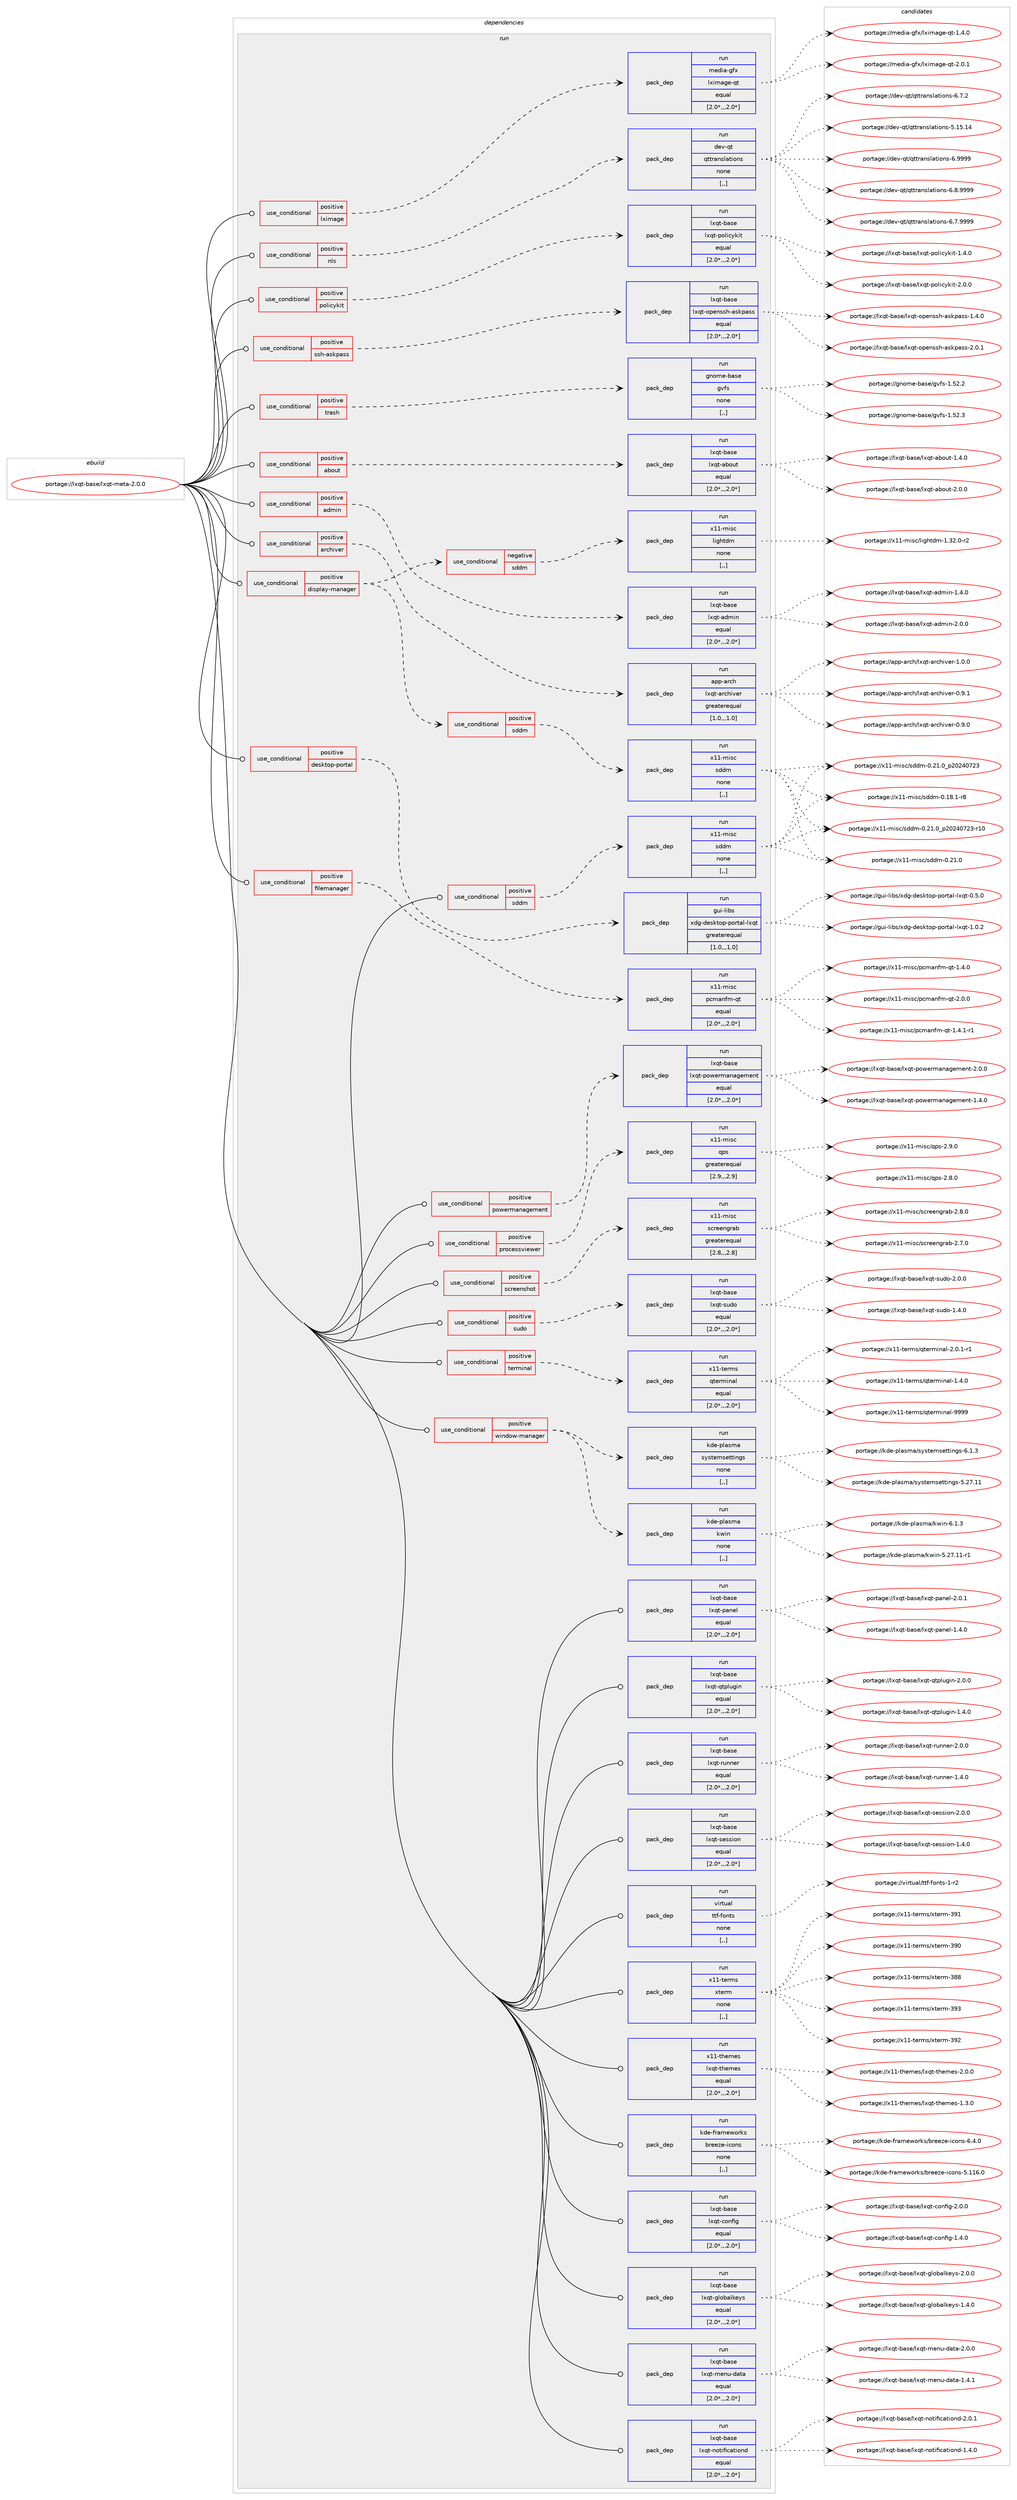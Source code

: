 digraph prolog {

# *************
# Graph options
# *************

newrank=true;
concentrate=true;
compound=true;
graph [rankdir=LR,fontname=Helvetica,fontsize=10,ranksep=1.5];#, ranksep=2.5, nodesep=0.2];
edge  [arrowhead=vee];
node  [fontname=Helvetica,fontsize=10];

# **********
# The ebuild
# **********

subgraph cluster_leftcol {
color=gray;
label=<<i>ebuild</i>>;
id [label="portage://lxqt-base/lxqt-meta-2.0.0", color=red, width=4, href="../lxqt-base/lxqt-meta-2.0.0.svg"];
}

# ****************
# The dependencies
# ****************

subgraph cluster_midcol {
color=gray;
label=<<i>dependencies</i>>;
subgraph cluster_compile {
fillcolor="#eeeeee";
style=filled;
label=<<i>compile</i>>;
}
subgraph cluster_compileandrun {
fillcolor="#eeeeee";
style=filled;
label=<<i>compile and run</i>>;
}
subgraph cluster_run {
fillcolor="#eeeeee";
style=filled;
label=<<i>run</i>>;
subgraph cond68925 {
dependency274778 [label=<<TABLE BORDER="0" CELLBORDER="1" CELLSPACING="0" CELLPADDING="4"><TR><TD ROWSPAN="3" CELLPADDING="10">use_conditional</TD></TR><TR><TD>positive</TD></TR><TR><TD>about</TD></TR></TABLE>>, shape=none, color=red];
subgraph pack203634 {
dependency274779 [label=<<TABLE BORDER="0" CELLBORDER="1" CELLSPACING="0" CELLPADDING="4" WIDTH="220"><TR><TD ROWSPAN="6" CELLPADDING="30">pack_dep</TD></TR><TR><TD WIDTH="110">run</TD></TR><TR><TD>lxqt-base</TD></TR><TR><TD>lxqt-about</TD></TR><TR><TD>equal</TD></TR><TR><TD>[2.0*,,,2.0*]</TD></TR></TABLE>>, shape=none, color=blue];
}
dependency274778:e -> dependency274779:w [weight=20,style="dashed",arrowhead="vee"];
}
id:e -> dependency274778:w [weight=20,style="solid",arrowhead="odot"];
subgraph cond68926 {
dependency274780 [label=<<TABLE BORDER="0" CELLBORDER="1" CELLSPACING="0" CELLPADDING="4"><TR><TD ROWSPAN="3" CELLPADDING="10">use_conditional</TD></TR><TR><TD>positive</TD></TR><TR><TD>admin</TD></TR></TABLE>>, shape=none, color=red];
subgraph pack203635 {
dependency274781 [label=<<TABLE BORDER="0" CELLBORDER="1" CELLSPACING="0" CELLPADDING="4" WIDTH="220"><TR><TD ROWSPAN="6" CELLPADDING="30">pack_dep</TD></TR><TR><TD WIDTH="110">run</TD></TR><TR><TD>lxqt-base</TD></TR><TR><TD>lxqt-admin</TD></TR><TR><TD>equal</TD></TR><TR><TD>[2.0*,,,2.0*]</TD></TR></TABLE>>, shape=none, color=blue];
}
dependency274780:e -> dependency274781:w [weight=20,style="dashed",arrowhead="vee"];
}
id:e -> dependency274780:w [weight=20,style="solid",arrowhead="odot"];
subgraph cond68927 {
dependency274782 [label=<<TABLE BORDER="0" CELLBORDER="1" CELLSPACING="0" CELLPADDING="4"><TR><TD ROWSPAN="3" CELLPADDING="10">use_conditional</TD></TR><TR><TD>positive</TD></TR><TR><TD>archiver</TD></TR></TABLE>>, shape=none, color=red];
subgraph pack203636 {
dependency274783 [label=<<TABLE BORDER="0" CELLBORDER="1" CELLSPACING="0" CELLPADDING="4" WIDTH="220"><TR><TD ROWSPAN="6" CELLPADDING="30">pack_dep</TD></TR><TR><TD WIDTH="110">run</TD></TR><TR><TD>app-arch</TD></TR><TR><TD>lxqt-archiver</TD></TR><TR><TD>greaterequal</TD></TR><TR><TD>[1.0,,,1.0]</TD></TR></TABLE>>, shape=none, color=blue];
}
dependency274782:e -> dependency274783:w [weight=20,style="dashed",arrowhead="vee"];
}
id:e -> dependency274782:w [weight=20,style="solid",arrowhead="odot"];
subgraph cond68928 {
dependency274784 [label=<<TABLE BORDER="0" CELLBORDER="1" CELLSPACING="0" CELLPADDING="4"><TR><TD ROWSPAN="3" CELLPADDING="10">use_conditional</TD></TR><TR><TD>positive</TD></TR><TR><TD>desktop-portal</TD></TR></TABLE>>, shape=none, color=red];
subgraph pack203637 {
dependency274785 [label=<<TABLE BORDER="0" CELLBORDER="1" CELLSPACING="0" CELLPADDING="4" WIDTH="220"><TR><TD ROWSPAN="6" CELLPADDING="30">pack_dep</TD></TR><TR><TD WIDTH="110">run</TD></TR><TR><TD>gui-libs</TD></TR><TR><TD>xdg-desktop-portal-lxqt</TD></TR><TR><TD>greaterequal</TD></TR><TR><TD>[1.0,,,1.0]</TD></TR></TABLE>>, shape=none, color=blue];
}
dependency274784:e -> dependency274785:w [weight=20,style="dashed",arrowhead="vee"];
}
id:e -> dependency274784:w [weight=20,style="solid",arrowhead="odot"];
subgraph cond68929 {
dependency274786 [label=<<TABLE BORDER="0" CELLBORDER="1" CELLSPACING="0" CELLPADDING="4"><TR><TD ROWSPAN="3" CELLPADDING="10">use_conditional</TD></TR><TR><TD>positive</TD></TR><TR><TD>display-manager</TD></TR></TABLE>>, shape=none, color=red];
subgraph cond68930 {
dependency274787 [label=<<TABLE BORDER="0" CELLBORDER="1" CELLSPACING="0" CELLPADDING="4"><TR><TD ROWSPAN="3" CELLPADDING="10">use_conditional</TD></TR><TR><TD>positive</TD></TR><TR><TD>sddm</TD></TR></TABLE>>, shape=none, color=red];
subgraph pack203638 {
dependency274788 [label=<<TABLE BORDER="0" CELLBORDER="1" CELLSPACING="0" CELLPADDING="4" WIDTH="220"><TR><TD ROWSPAN="6" CELLPADDING="30">pack_dep</TD></TR><TR><TD WIDTH="110">run</TD></TR><TR><TD>x11-misc</TD></TR><TR><TD>sddm</TD></TR><TR><TD>none</TD></TR><TR><TD>[,,]</TD></TR></TABLE>>, shape=none, color=blue];
}
dependency274787:e -> dependency274788:w [weight=20,style="dashed",arrowhead="vee"];
}
dependency274786:e -> dependency274787:w [weight=20,style="dashed",arrowhead="vee"];
subgraph cond68931 {
dependency274789 [label=<<TABLE BORDER="0" CELLBORDER="1" CELLSPACING="0" CELLPADDING="4"><TR><TD ROWSPAN="3" CELLPADDING="10">use_conditional</TD></TR><TR><TD>negative</TD></TR><TR><TD>sddm</TD></TR></TABLE>>, shape=none, color=red];
subgraph pack203639 {
dependency274790 [label=<<TABLE BORDER="0" CELLBORDER="1" CELLSPACING="0" CELLPADDING="4" WIDTH="220"><TR><TD ROWSPAN="6" CELLPADDING="30">pack_dep</TD></TR><TR><TD WIDTH="110">run</TD></TR><TR><TD>x11-misc</TD></TR><TR><TD>lightdm</TD></TR><TR><TD>none</TD></TR><TR><TD>[,,]</TD></TR></TABLE>>, shape=none, color=blue];
}
dependency274789:e -> dependency274790:w [weight=20,style="dashed",arrowhead="vee"];
}
dependency274786:e -> dependency274789:w [weight=20,style="dashed",arrowhead="vee"];
}
id:e -> dependency274786:w [weight=20,style="solid",arrowhead="odot"];
subgraph cond68932 {
dependency274791 [label=<<TABLE BORDER="0" CELLBORDER="1" CELLSPACING="0" CELLPADDING="4"><TR><TD ROWSPAN="3" CELLPADDING="10">use_conditional</TD></TR><TR><TD>positive</TD></TR><TR><TD>filemanager</TD></TR></TABLE>>, shape=none, color=red];
subgraph pack203640 {
dependency274792 [label=<<TABLE BORDER="0" CELLBORDER="1" CELLSPACING="0" CELLPADDING="4" WIDTH="220"><TR><TD ROWSPAN="6" CELLPADDING="30">pack_dep</TD></TR><TR><TD WIDTH="110">run</TD></TR><TR><TD>x11-misc</TD></TR><TR><TD>pcmanfm-qt</TD></TR><TR><TD>equal</TD></TR><TR><TD>[2.0*,,,2.0*]</TD></TR></TABLE>>, shape=none, color=blue];
}
dependency274791:e -> dependency274792:w [weight=20,style="dashed",arrowhead="vee"];
}
id:e -> dependency274791:w [weight=20,style="solid",arrowhead="odot"];
subgraph cond68933 {
dependency274793 [label=<<TABLE BORDER="0" CELLBORDER="1" CELLSPACING="0" CELLPADDING="4"><TR><TD ROWSPAN="3" CELLPADDING="10">use_conditional</TD></TR><TR><TD>positive</TD></TR><TR><TD>lximage</TD></TR></TABLE>>, shape=none, color=red];
subgraph pack203641 {
dependency274794 [label=<<TABLE BORDER="0" CELLBORDER="1" CELLSPACING="0" CELLPADDING="4" WIDTH="220"><TR><TD ROWSPAN="6" CELLPADDING="30">pack_dep</TD></TR><TR><TD WIDTH="110">run</TD></TR><TR><TD>media-gfx</TD></TR><TR><TD>lximage-qt</TD></TR><TR><TD>equal</TD></TR><TR><TD>[2.0*,,,2.0*]</TD></TR></TABLE>>, shape=none, color=blue];
}
dependency274793:e -> dependency274794:w [weight=20,style="dashed",arrowhead="vee"];
}
id:e -> dependency274793:w [weight=20,style="solid",arrowhead="odot"];
subgraph cond68934 {
dependency274795 [label=<<TABLE BORDER="0" CELLBORDER="1" CELLSPACING="0" CELLPADDING="4"><TR><TD ROWSPAN="3" CELLPADDING="10">use_conditional</TD></TR><TR><TD>positive</TD></TR><TR><TD>nls</TD></TR></TABLE>>, shape=none, color=red];
subgraph pack203642 {
dependency274796 [label=<<TABLE BORDER="0" CELLBORDER="1" CELLSPACING="0" CELLPADDING="4" WIDTH="220"><TR><TD ROWSPAN="6" CELLPADDING="30">pack_dep</TD></TR><TR><TD WIDTH="110">run</TD></TR><TR><TD>dev-qt</TD></TR><TR><TD>qttranslations</TD></TR><TR><TD>none</TD></TR><TR><TD>[,,]</TD></TR></TABLE>>, shape=none, color=blue];
}
dependency274795:e -> dependency274796:w [weight=20,style="dashed",arrowhead="vee"];
}
id:e -> dependency274795:w [weight=20,style="solid",arrowhead="odot"];
subgraph cond68935 {
dependency274797 [label=<<TABLE BORDER="0" CELLBORDER="1" CELLSPACING="0" CELLPADDING="4"><TR><TD ROWSPAN="3" CELLPADDING="10">use_conditional</TD></TR><TR><TD>positive</TD></TR><TR><TD>policykit</TD></TR></TABLE>>, shape=none, color=red];
subgraph pack203643 {
dependency274798 [label=<<TABLE BORDER="0" CELLBORDER="1" CELLSPACING="0" CELLPADDING="4" WIDTH="220"><TR><TD ROWSPAN="6" CELLPADDING="30">pack_dep</TD></TR><TR><TD WIDTH="110">run</TD></TR><TR><TD>lxqt-base</TD></TR><TR><TD>lxqt-policykit</TD></TR><TR><TD>equal</TD></TR><TR><TD>[2.0*,,,2.0*]</TD></TR></TABLE>>, shape=none, color=blue];
}
dependency274797:e -> dependency274798:w [weight=20,style="dashed",arrowhead="vee"];
}
id:e -> dependency274797:w [weight=20,style="solid",arrowhead="odot"];
subgraph cond68936 {
dependency274799 [label=<<TABLE BORDER="0" CELLBORDER="1" CELLSPACING="0" CELLPADDING="4"><TR><TD ROWSPAN="3" CELLPADDING="10">use_conditional</TD></TR><TR><TD>positive</TD></TR><TR><TD>powermanagement</TD></TR></TABLE>>, shape=none, color=red];
subgraph pack203644 {
dependency274800 [label=<<TABLE BORDER="0" CELLBORDER="1" CELLSPACING="0" CELLPADDING="4" WIDTH="220"><TR><TD ROWSPAN="6" CELLPADDING="30">pack_dep</TD></TR><TR><TD WIDTH="110">run</TD></TR><TR><TD>lxqt-base</TD></TR><TR><TD>lxqt-powermanagement</TD></TR><TR><TD>equal</TD></TR><TR><TD>[2.0*,,,2.0*]</TD></TR></TABLE>>, shape=none, color=blue];
}
dependency274799:e -> dependency274800:w [weight=20,style="dashed",arrowhead="vee"];
}
id:e -> dependency274799:w [weight=20,style="solid",arrowhead="odot"];
subgraph cond68937 {
dependency274801 [label=<<TABLE BORDER="0" CELLBORDER="1" CELLSPACING="0" CELLPADDING="4"><TR><TD ROWSPAN="3" CELLPADDING="10">use_conditional</TD></TR><TR><TD>positive</TD></TR><TR><TD>processviewer</TD></TR></TABLE>>, shape=none, color=red];
subgraph pack203645 {
dependency274802 [label=<<TABLE BORDER="0" CELLBORDER="1" CELLSPACING="0" CELLPADDING="4" WIDTH="220"><TR><TD ROWSPAN="6" CELLPADDING="30">pack_dep</TD></TR><TR><TD WIDTH="110">run</TD></TR><TR><TD>x11-misc</TD></TR><TR><TD>qps</TD></TR><TR><TD>greaterequal</TD></TR><TR><TD>[2.9,,,2.9]</TD></TR></TABLE>>, shape=none, color=blue];
}
dependency274801:e -> dependency274802:w [weight=20,style="dashed",arrowhead="vee"];
}
id:e -> dependency274801:w [weight=20,style="solid",arrowhead="odot"];
subgraph cond68938 {
dependency274803 [label=<<TABLE BORDER="0" CELLBORDER="1" CELLSPACING="0" CELLPADDING="4"><TR><TD ROWSPAN="3" CELLPADDING="10">use_conditional</TD></TR><TR><TD>positive</TD></TR><TR><TD>screenshot</TD></TR></TABLE>>, shape=none, color=red];
subgraph pack203646 {
dependency274804 [label=<<TABLE BORDER="0" CELLBORDER="1" CELLSPACING="0" CELLPADDING="4" WIDTH="220"><TR><TD ROWSPAN="6" CELLPADDING="30">pack_dep</TD></TR><TR><TD WIDTH="110">run</TD></TR><TR><TD>x11-misc</TD></TR><TR><TD>screengrab</TD></TR><TR><TD>greaterequal</TD></TR><TR><TD>[2.8,,,2.8]</TD></TR></TABLE>>, shape=none, color=blue];
}
dependency274803:e -> dependency274804:w [weight=20,style="dashed",arrowhead="vee"];
}
id:e -> dependency274803:w [weight=20,style="solid",arrowhead="odot"];
subgraph cond68939 {
dependency274805 [label=<<TABLE BORDER="0" CELLBORDER="1" CELLSPACING="0" CELLPADDING="4"><TR><TD ROWSPAN="3" CELLPADDING="10">use_conditional</TD></TR><TR><TD>positive</TD></TR><TR><TD>sddm</TD></TR></TABLE>>, shape=none, color=red];
subgraph pack203647 {
dependency274806 [label=<<TABLE BORDER="0" CELLBORDER="1" CELLSPACING="0" CELLPADDING="4" WIDTH="220"><TR><TD ROWSPAN="6" CELLPADDING="30">pack_dep</TD></TR><TR><TD WIDTH="110">run</TD></TR><TR><TD>x11-misc</TD></TR><TR><TD>sddm</TD></TR><TR><TD>none</TD></TR><TR><TD>[,,]</TD></TR></TABLE>>, shape=none, color=blue];
}
dependency274805:e -> dependency274806:w [weight=20,style="dashed",arrowhead="vee"];
}
id:e -> dependency274805:w [weight=20,style="solid",arrowhead="odot"];
subgraph cond68940 {
dependency274807 [label=<<TABLE BORDER="0" CELLBORDER="1" CELLSPACING="0" CELLPADDING="4"><TR><TD ROWSPAN="3" CELLPADDING="10">use_conditional</TD></TR><TR><TD>positive</TD></TR><TR><TD>ssh-askpass</TD></TR></TABLE>>, shape=none, color=red];
subgraph pack203648 {
dependency274808 [label=<<TABLE BORDER="0" CELLBORDER="1" CELLSPACING="0" CELLPADDING="4" WIDTH="220"><TR><TD ROWSPAN="6" CELLPADDING="30">pack_dep</TD></TR><TR><TD WIDTH="110">run</TD></TR><TR><TD>lxqt-base</TD></TR><TR><TD>lxqt-openssh-askpass</TD></TR><TR><TD>equal</TD></TR><TR><TD>[2.0*,,,2.0*]</TD></TR></TABLE>>, shape=none, color=blue];
}
dependency274807:e -> dependency274808:w [weight=20,style="dashed",arrowhead="vee"];
}
id:e -> dependency274807:w [weight=20,style="solid",arrowhead="odot"];
subgraph cond68941 {
dependency274809 [label=<<TABLE BORDER="0" CELLBORDER="1" CELLSPACING="0" CELLPADDING="4"><TR><TD ROWSPAN="3" CELLPADDING="10">use_conditional</TD></TR><TR><TD>positive</TD></TR><TR><TD>sudo</TD></TR></TABLE>>, shape=none, color=red];
subgraph pack203649 {
dependency274810 [label=<<TABLE BORDER="0" CELLBORDER="1" CELLSPACING="0" CELLPADDING="4" WIDTH="220"><TR><TD ROWSPAN="6" CELLPADDING="30">pack_dep</TD></TR><TR><TD WIDTH="110">run</TD></TR><TR><TD>lxqt-base</TD></TR><TR><TD>lxqt-sudo</TD></TR><TR><TD>equal</TD></TR><TR><TD>[2.0*,,,2.0*]</TD></TR></TABLE>>, shape=none, color=blue];
}
dependency274809:e -> dependency274810:w [weight=20,style="dashed",arrowhead="vee"];
}
id:e -> dependency274809:w [weight=20,style="solid",arrowhead="odot"];
subgraph cond68942 {
dependency274811 [label=<<TABLE BORDER="0" CELLBORDER="1" CELLSPACING="0" CELLPADDING="4"><TR><TD ROWSPAN="3" CELLPADDING="10">use_conditional</TD></TR><TR><TD>positive</TD></TR><TR><TD>terminal</TD></TR></TABLE>>, shape=none, color=red];
subgraph pack203650 {
dependency274812 [label=<<TABLE BORDER="0" CELLBORDER="1" CELLSPACING="0" CELLPADDING="4" WIDTH="220"><TR><TD ROWSPAN="6" CELLPADDING="30">pack_dep</TD></TR><TR><TD WIDTH="110">run</TD></TR><TR><TD>x11-terms</TD></TR><TR><TD>qterminal</TD></TR><TR><TD>equal</TD></TR><TR><TD>[2.0*,,,2.0*]</TD></TR></TABLE>>, shape=none, color=blue];
}
dependency274811:e -> dependency274812:w [weight=20,style="dashed",arrowhead="vee"];
}
id:e -> dependency274811:w [weight=20,style="solid",arrowhead="odot"];
subgraph cond68943 {
dependency274813 [label=<<TABLE BORDER="0" CELLBORDER="1" CELLSPACING="0" CELLPADDING="4"><TR><TD ROWSPAN="3" CELLPADDING="10">use_conditional</TD></TR><TR><TD>positive</TD></TR><TR><TD>trash</TD></TR></TABLE>>, shape=none, color=red];
subgraph pack203651 {
dependency274814 [label=<<TABLE BORDER="0" CELLBORDER="1" CELLSPACING="0" CELLPADDING="4" WIDTH="220"><TR><TD ROWSPAN="6" CELLPADDING="30">pack_dep</TD></TR><TR><TD WIDTH="110">run</TD></TR><TR><TD>gnome-base</TD></TR><TR><TD>gvfs</TD></TR><TR><TD>none</TD></TR><TR><TD>[,,]</TD></TR></TABLE>>, shape=none, color=blue];
}
dependency274813:e -> dependency274814:w [weight=20,style="dashed",arrowhead="vee"];
}
id:e -> dependency274813:w [weight=20,style="solid",arrowhead="odot"];
subgraph cond68944 {
dependency274815 [label=<<TABLE BORDER="0" CELLBORDER="1" CELLSPACING="0" CELLPADDING="4"><TR><TD ROWSPAN="3" CELLPADDING="10">use_conditional</TD></TR><TR><TD>positive</TD></TR><TR><TD>window-manager</TD></TR></TABLE>>, shape=none, color=red];
subgraph pack203652 {
dependency274816 [label=<<TABLE BORDER="0" CELLBORDER="1" CELLSPACING="0" CELLPADDING="4" WIDTH="220"><TR><TD ROWSPAN="6" CELLPADDING="30">pack_dep</TD></TR><TR><TD WIDTH="110">run</TD></TR><TR><TD>kde-plasma</TD></TR><TR><TD>kwin</TD></TR><TR><TD>none</TD></TR><TR><TD>[,,]</TD></TR></TABLE>>, shape=none, color=blue];
}
dependency274815:e -> dependency274816:w [weight=20,style="dashed",arrowhead="vee"];
subgraph pack203653 {
dependency274817 [label=<<TABLE BORDER="0" CELLBORDER="1" CELLSPACING="0" CELLPADDING="4" WIDTH="220"><TR><TD ROWSPAN="6" CELLPADDING="30">pack_dep</TD></TR><TR><TD WIDTH="110">run</TD></TR><TR><TD>kde-plasma</TD></TR><TR><TD>systemsettings</TD></TR><TR><TD>none</TD></TR><TR><TD>[,,]</TD></TR></TABLE>>, shape=none, color=blue];
}
dependency274815:e -> dependency274817:w [weight=20,style="dashed",arrowhead="vee"];
}
id:e -> dependency274815:w [weight=20,style="solid",arrowhead="odot"];
subgraph pack203654 {
dependency274818 [label=<<TABLE BORDER="0" CELLBORDER="1" CELLSPACING="0" CELLPADDING="4" WIDTH="220"><TR><TD ROWSPAN="6" CELLPADDING="30">pack_dep</TD></TR><TR><TD WIDTH="110">run</TD></TR><TR><TD>kde-frameworks</TD></TR><TR><TD>breeze-icons</TD></TR><TR><TD>none</TD></TR><TR><TD>[,,]</TD></TR></TABLE>>, shape=none, color=blue];
}
id:e -> dependency274818:w [weight=20,style="solid",arrowhead="odot"];
subgraph pack203655 {
dependency274819 [label=<<TABLE BORDER="0" CELLBORDER="1" CELLSPACING="0" CELLPADDING="4" WIDTH="220"><TR><TD ROWSPAN="6" CELLPADDING="30">pack_dep</TD></TR><TR><TD WIDTH="110">run</TD></TR><TR><TD>lxqt-base</TD></TR><TR><TD>lxqt-config</TD></TR><TR><TD>equal</TD></TR><TR><TD>[2.0*,,,2.0*]</TD></TR></TABLE>>, shape=none, color=blue];
}
id:e -> dependency274819:w [weight=20,style="solid",arrowhead="odot"];
subgraph pack203656 {
dependency274820 [label=<<TABLE BORDER="0" CELLBORDER="1" CELLSPACING="0" CELLPADDING="4" WIDTH="220"><TR><TD ROWSPAN="6" CELLPADDING="30">pack_dep</TD></TR><TR><TD WIDTH="110">run</TD></TR><TR><TD>lxqt-base</TD></TR><TR><TD>lxqt-globalkeys</TD></TR><TR><TD>equal</TD></TR><TR><TD>[2.0*,,,2.0*]</TD></TR></TABLE>>, shape=none, color=blue];
}
id:e -> dependency274820:w [weight=20,style="solid",arrowhead="odot"];
subgraph pack203657 {
dependency274821 [label=<<TABLE BORDER="0" CELLBORDER="1" CELLSPACING="0" CELLPADDING="4" WIDTH="220"><TR><TD ROWSPAN="6" CELLPADDING="30">pack_dep</TD></TR><TR><TD WIDTH="110">run</TD></TR><TR><TD>lxqt-base</TD></TR><TR><TD>lxqt-menu-data</TD></TR><TR><TD>equal</TD></TR><TR><TD>[2.0*,,,2.0*]</TD></TR></TABLE>>, shape=none, color=blue];
}
id:e -> dependency274821:w [weight=20,style="solid",arrowhead="odot"];
subgraph pack203658 {
dependency274822 [label=<<TABLE BORDER="0" CELLBORDER="1" CELLSPACING="0" CELLPADDING="4" WIDTH="220"><TR><TD ROWSPAN="6" CELLPADDING="30">pack_dep</TD></TR><TR><TD WIDTH="110">run</TD></TR><TR><TD>lxqt-base</TD></TR><TR><TD>lxqt-notificationd</TD></TR><TR><TD>equal</TD></TR><TR><TD>[2.0*,,,2.0*]</TD></TR></TABLE>>, shape=none, color=blue];
}
id:e -> dependency274822:w [weight=20,style="solid",arrowhead="odot"];
subgraph pack203659 {
dependency274823 [label=<<TABLE BORDER="0" CELLBORDER="1" CELLSPACING="0" CELLPADDING="4" WIDTH="220"><TR><TD ROWSPAN="6" CELLPADDING="30">pack_dep</TD></TR><TR><TD WIDTH="110">run</TD></TR><TR><TD>lxqt-base</TD></TR><TR><TD>lxqt-panel</TD></TR><TR><TD>equal</TD></TR><TR><TD>[2.0*,,,2.0*]</TD></TR></TABLE>>, shape=none, color=blue];
}
id:e -> dependency274823:w [weight=20,style="solid",arrowhead="odot"];
subgraph pack203660 {
dependency274824 [label=<<TABLE BORDER="0" CELLBORDER="1" CELLSPACING="0" CELLPADDING="4" WIDTH="220"><TR><TD ROWSPAN="6" CELLPADDING="30">pack_dep</TD></TR><TR><TD WIDTH="110">run</TD></TR><TR><TD>lxqt-base</TD></TR><TR><TD>lxqt-qtplugin</TD></TR><TR><TD>equal</TD></TR><TR><TD>[2.0*,,,2.0*]</TD></TR></TABLE>>, shape=none, color=blue];
}
id:e -> dependency274824:w [weight=20,style="solid",arrowhead="odot"];
subgraph pack203661 {
dependency274825 [label=<<TABLE BORDER="0" CELLBORDER="1" CELLSPACING="0" CELLPADDING="4" WIDTH="220"><TR><TD ROWSPAN="6" CELLPADDING="30">pack_dep</TD></TR><TR><TD WIDTH="110">run</TD></TR><TR><TD>lxqt-base</TD></TR><TR><TD>lxqt-runner</TD></TR><TR><TD>equal</TD></TR><TR><TD>[2.0*,,,2.0*]</TD></TR></TABLE>>, shape=none, color=blue];
}
id:e -> dependency274825:w [weight=20,style="solid",arrowhead="odot"];
subgraph pack203662 {
dependency274826 [label=<<TABLE BORDER="0" CELLBORDER="1" CELLSPACING="0" CELLPADDING="4" WIDTH="220"><TR><TD ROWSPAN="6" CELLPADDING="30">pack_dep</TD></TR><TR><TD WIDTH="110">run</TD></TR><TR><TD>lxqt-base</TD></TR><TR><TD>lxqt-session</TD></TR><TR><TD>equal</TD></TR><TR><TD>[2.0*,,,2.0*]</TD></TR></TABLE>>, shape=none, color=blue];
}
id:e -> dependency274826:w [weight=20,style="solid",arrowhead="odot"];
subgraph pack203663 {
dependency274827 [label=<<TABLE BORDER="0" CELLBORDER="1" CELLSPACING="0" CELLPADDING="4" WIDTH="220"><TR><TD ROWSPAN="6" CELLPADDING="30">pack_dep</TD></TR><TR><TD WIDTH="110">run</TD></TR><TR><TD>virtual</TD></TR><TR><TD>ttf-fonts</TD></TR><TR><TD>none</TD></TR><TR><TD>[,,]</TD></TR></TABLE>>, shape=none, color=blue];
}
id:e -> dependency274827:w [weight=20,style="solid",arrowhead="odot"];
subgraph pack203664 {
dependency274828 [label=<<TABLE BORDER="0" CELLBORDER="1" CELLSPACING="0" CELLPADDING="4" WIDTH="220"><TR><TD ROWSPAN="6" CELLPADDING="30">pack_dep</TD></TR><TR><TD WIDTH="110">run</TD></TR><TR><TD>x11-terms</TD></TR><TR><TD>xterm</TD></TR><TR><TD>none</TD></TR><TR><TD>[,,]</TD></TR></TABLE>>, shape=none, color=blue];
}
id:e -> dependency274828:w [weight=20,style="solid",arrowhead="odot"];
subgraph pack203665 {
dependency274829 [label=<<TABLE BORDER="0" CELLBORDER="1" CELLSPACING="0" CELLPADDING="4" WIDTH="220"><TR><TD ROWSPAN="6" CELLPADDING="30">pack_dep</TD></TR><TR><TD WIDTH="110">run</TD></TR><TR><TD>x11-themes</TD></TR><TR><TD>lxqt-themes</TD></TR><TR><TD>equal</TD></TR><TR><TD>[2.0*,,,2.0*]</TD></TR></TABLE>>, shape=none, color=blue];
}
id:e -> dependency274829:w [weight=20,style="solid",arrowhead="odot"];
}
}

# **************
# The candidates
# **************

subgraph cluster_choices {
rank=same;
color=gray;
label=<<i>candidates</i>>;

subgraph choice203634 {
color=black;
nodesep=1;
choice10812011311645989711510147108120113116459798111117116455046484648 [label="portage://lxqt-base/lxqt-about-2.0.0", color=red, width=4,href="../lxqt-base/lxqt-about-2.0.0.svg"];
choice10812011311645989711510147108120113116459798111117116454946524648 [label="portage://lxqt-base/lxqt-about-1.4.0", color=red, width=4,href="../lxqt-base/lxqt-about-1.4.0.svg"];
dependency274779:e -> choice10812011311645989711510147108120113116459798111117116455046484648:w [style=dotted,weight="100"];
dependency274779:e -> choice10812011311645989711510147108120113116459798111117116454946524648:w [style=dotted,weight="100"];
}
subgraph choice203635 {
color=black;
nodesep=1;
choice108120113116459897115101471081201131164597100109105110455046484648 [label="portage://lxqt-base/lxqt-admin-2.0.0", color=red, width=4,href="../lxqt-base/lxqt-admin-2.0.0.svg"];
choice108120113116459897115101471081201131164597100109105110454946524648 [label="portage://lxqt-base/lxqt-admin-1.4.0", color=red, width=4,href="../lxqt-base/lxqt-admin-1.4.0.svg"];
dependency274781:e -> choice108120113116459897115101471081201131164597100109105110455046484648:w [style=dotted,weight="100"];
dependency274781:e -> choice108120113116459897115101471081201131164597100109105110454946524648:w [style=dotted,weight="100"];
}
subgraph choice203636 {
color=black;
nodesep=1;
choice9711211245971149910447108120113116459711499104105118101114454946484648 [label="portage://app-arch/lxqt-archiver-1.0.0", color=red, width=4,href="../app-arch/lxqt-archiver-1.0.0.svg"];
choice9711211245971149910447108120113116459711499104105118101114454846574649 [label="portage://app-arch/lxqt-archiver-0.9.1", color=red, width=4,href="../app-arch/lxqt-archiver-0.9.1.svg"];
choice9711211245971149910447108120113116459711499104105118101114454846574648 [label="portage://app-arch/lxqt-archiver-0.9.0", color=red, width=4,href="../app-arch/lxqt-archiver-0.9.0.svg"];
dependency274783:e -> choice9711211245971149910447108120113116459711499104105118101114454946484648:w [style=dotted,weight="100"];
dependency274783:e -> choice9711211245971149910447108120113116459711499104105118101114454846574649:w [style=dotted,weight="100"];
dependency274783:e -> choice9711211245971149910447108120113116459711499104105118101114454846574648:w [style=dotted,weight="100"];
}
subgraph choice203637 {
color=black;
nodesep=1;
choice10311710545108105981154712010010345100101115107116111112451121111141169710845108120113116454946484650 [label="portage://gui-libs/xdg-desktop-portal-lxqt-1.0.2", color=red, width=4,href="../gui-libs/xdg-desktop-portal-lxqt-1.0.2.svg"];
choice10311710545108105981154712010010345100101115107116111112451121111141169710845108120113116454846534648 [label="portage://gui-libs/xdg-desktop-portal-lxqt-0.5.0", color=red, width=4,href="../gui-libs/xdg-desktop-portal-lxqt-0.5.0.svg"];
dependency274785:e -> choice10311710545108105981154712010010345100101115107116111112451121111141169710845108120113116454946484650:w [style=dotted,weight="100"];
dependency274785:e -> choice10311710545108105981154712010010345100101115107116111112451121111141169710845108120113116454846534648:w [style=dotted,weight="100"];
}
subgraph choice203638 {
color=black;
nodesep=1;
choice120494945109105115994711510010010945484650494648951125048505248555051451144948 [label="portage://x11-misc/sddm-0.21.0_p20240723-r10", color=red, width=4,href="../x11-misc/sddm-0.21.0_p20240723-r10.svg"];
choice120494945109105115994711510010010945484650494648951125048505248555051 [label="portage://x11-misc/sddm-0.21.0_p20240723", color=red, width=4,href="../x11-misc/sddm-0.21.0_p20240723.svg"];
choice120494945109105115994711510010010945484650494648 [label="portage://x11-misc/sddm-0.21.0", color=red, width=4,href="../x11-misc/sddm-0.21.0.svg"];
choice1204949451091051159947115100100109454846495646494511456 [label="portage://x11-misc/sddm-0.18.1-r8", color=red, width=4,href="../x11-misc/sddm-0.18.1-r8.svg"];
dependency274788:e -> choice120494945109105115994711510010010945484650494648951125048505248555051451144948:w [style=dotted,weight="100"];
dependency274788:e -> choice120494945109105115994711510010010945484650494648951125048505248555051:w [style=dotted,weight="100"];
dependency274788:e -> choice120494945109105115994711510010010945484650494648:w [style=dotted,weight="100"];
dependency274788:e -> choice1204949451091051159947115100100109454846495646494511456:w [style=dotted,weight="100"];
}
subgraph choice203639 {
color=black;
nodesep=1;
choice1204949451091051159947108105103104116100109454946515046484511450 [label="portage://x11-misc/lightdm-1.32.0-r2", color=red, width=4,href="../x11-misc/lightdm-1.32.0-r2.svg"];
dependency274790:e -> choice1204949451091051159947108105103104116100109454946515046484511450:w [style=dotted,weight="100"];
}
subgraph choice203640 {
color=black;
nodesep=1;
choice1204949451091051159947112991099711010210945113116455046484648 [label="portage://x11-misc/pcmanfm-qt-2.0.0", color=red, width=4,href="../x11-misc/pcmanfm-qt-2.0.0.svg"];
choice12049494510910511599471129910997110102109451131164549465246494511449 [label="portage://x11-misc/pcmanfm-qt-1.4.1-r1", color=red, width=4,href="../x11-misc/pcmanfm-qt-1.4.1-r1.svg"];
choice1204949451091051159947112991099711010210945113116454946524648 [label="portage://x11-misc/pcmanfm-qt-1.4.0", color=red, width=4,href="../x11-misc/pcmanfm-qt-1.4.0.svg"];
dependency274792:e -> choice1204949451091051159947112991099711010210945113116455046484648:w [style=dotted,weight="100"];
dependency274792:e -> choice12049494510910511599471129910997110102109451131164549465246494511449:w [style=dotted,weight="100"];
dependency274792:e -> choice1204949451091051159947112991099711010210945113116454946524648:w [style=dotted,weight="100"];
}
subgraph choice203641 {
color=black;
nodesep=1;
choice1091011001059745103102120471081201051099710310145113116455046484649 [label="portage://media-gfx/lximage-qt-2.0.1", color=red, width=4,href="../media-gfx/lximage-qt-2.0.1.svg"];
choice1091011001059745103102120471081201051099710310145113116454946524648 [label="portage://media-gfx/lximage-qt-1.4.0", color=red, width=4,href="../media-gfx/lximage-qt-1.4.0.svg"];
dependency274794:e -> choice1091011001059745103102120471081201051099710310145113116455046484649:w [style=dotted,weight="100"];
dependency274794:e -> choice1091011001059745103102120471081201051099710310145113116454946524648:w [style=dotted,weight="100"];
}
subgraph choice203642 {
color=black;
nodesep=1;
choice1001011184511311647113116116114971101151089711610511111011545544657575757 [label="portage://dev-qt/qttranslations-6.9999", color=red, width=4,href="../dev-qt/qttranslations-6.9999.svg"];
choice10010111845113116471131161161149711011510897116105111110115455446564657575757 [label="portage://dev-qt/qttranslations-6.8.9999", color=red, width=4,href="../dev-qt/qttranslations-6.8.9999.svg"];
choice10010111845113116471131161161149711011510897116105111110115455446554657575757 [label="portage://dev-qt/qttranslations-6.7.9999", color=red, width=4,href="../dev-qt/qttranslations-6.7.9999.svg"];
choice10010111845113116471131161161149711011510897116105111110115455446554650 [label="portage://dev-qt/qttranslations-6.7.2", color=red, width=4,href="../dev-qt/qttranslations-6.7.2.svg"];
choice100101118451131164711311611611497110115108971161051111101154553464953464952 [label="portage://dev-qt/qttranslations-5.15.14", color=red, width=4,href="../dev-qt/qttranslations-5.15.14.svg"];
dependency274796:e -> choice1001011184511311647113116116114971101151089711610511111011545544657575757:w [style=dotted,weight="100"];
dependency274796:e -> choice10010111845113116471131161161149711011510897116105111110115455446564657575757:w [style=dotted,weight="100"];
dependency274796:e -> choice10010111845113116471131161161149711011510897116105111110115455446554657575757:w [style=dotted,weight="100"];
dependency274796:e -> choice10010111845113116471131161161149711011510897116105111110115455446554650:w [style=dotted,weight="100"];
dependency274796:e -> choice100101118451131164711311611611497110115108971161051111101154553464953464952:w [style=dotted,weight="100"];
}
subgraph choice203643 {
color=black;
nodesep=1;
choice108120113116459897115101471081201131164511211110810599121107105116455046484648 [label="portage://lxqt-base/lxqt-policykit-2.0.0", color=red, width=4,href="../lxqt-base/lxqt-policykit-2.0.0.svg"];
choice108120113116459897115101471081201131164511211110810599121107105116454946524648 [label="portage://lxqt-base/lxqt-policykit-1.4.0", color=red, width=4,href="../lxqt-base/lxqt-policykit-1.4.0.svg"];
dependency274798:e -> choice108120113116459897115101471081201131164511211110810599121107105116455046484648:w [style=dotted,weight="100"];
dependency274798:e -> choice108120113116459897115101471081201131164511211110810599121107105116454946524648:w [style=dotted,weight="100"];
}
subgraph choice203644 {
color=black;
nodesep=1;
choice10812011311645989711510147108120113116451121111191011141099711097103101109101110116455046484648 [label="portage://lxqt-base/lxqt-powermanagement-2.0.0", color=red, width=4,href="../lxqt-base/lxqt-powermanagement-2.0.0.svg"];
choice10812011311645989711510147108120113116451121111191011141099711097103101109101110116454946524648 [label="portage://lxqt-base/lxqt-powermanagement-1.4.0", color=red, width=4,href="../lxqt-base/lxqt-powermanagement-1.4.0.svg"];
dependency274800:e -> choice10812011311645989711510147108120113116451121111191011141099711097103101109101110116455046484648:w [style=dotted,weight="100"];
dependency274800:e -> choice10812011311645989711510147108120113116451121111191011141099711097103101109101110116454946524648:w [style=dotted,weight="100"];
}
subgraph choice203645 {
color=black;
nodesep=1;
choice1204949451091051159947113112115455046574648 [label="portage://x11-misc/qps-2.9.0", color=red, width=4,href="../x11-misc/qps-2.9.0.svg"];
choice1204949451091051159947113112115455046564648 [label="portage://x11-misc/qps-2.8.0", color=red, width=4,href="../x11-misc/qps-2.8.0.svg"];
dependency274802:e -> choice1204949451091051159947113112115455046574648:w [style=dotted,weight="100"];
dependency274802:e -> choice1204949451091051159947113112115455046564648:w [style=dotted,weight="100"];
}
subgraph choice203646 {
color=black;
nodesep=1;
choice1204949451091051159947115991141011011101031149798455046564648 [label="portage://x11-misc/screengrab-2.8.0", color=red, width=4,href="../x11-misc/screengrab-2.8.0.svg"];
choice1204949451091051159947115991141011011101031149798455046554648 [label="portage://x11-misc/screengrab-2.7.0", color=red, width=4,href="../x11-misc/screengrab-2.7.0.svg"];
dependency274804:e -> choice1204949451091051159947115991141011011101031149798455046564648:w [style=dotted,weight="100"];
dependency274804:e -> choice1204949451091051159947115991141011011101031149798455046554648:w [style=dotted,weight="100"];
}
subgraph choice203647 {
color=black;
nodesep=1;
choice120494945109105115994711510010010945484650494648951125048505248555051451144948 [label="portage://x11-misc/sddm-0.21.0_p20240723-r10", color=red, width=4,href="../x11-misc/sddm-0.21.0_p20240723-r10.svg"];
choice120494945109105115994711510010010945484650494648951125048505248555051 [label="portage://x11-misc/sddm-0.21.0_p20240723", color=red, width=4,href="../x11-misc/sddm-0.21.0_p20240723.svg"];
choice120494945109105115994711510010010945484650494648 [label="portage://x11-misc/sddm-0.21.0", color=red, width=4,href="../x11-misc/sddm-0.21.0.svg"];
choice1204949451091051159947115100100109454846495646494511456 [label="portage://x11-misc/sddm-0.18.1-r8", color=red, width=4,href="../x11-misc/sddm-0.18.1-r8.svg"];
dependency274806:e -> choice120494945109105115994711510010010945484650494648951125048505248555051451144948:w [style=dotted,weight="100"];
dependency274806:e -> choice120494945109105115994711510010010945484650494648951125048505248555051:w [style=dotted,weight="100"];
dependency274806:e -> choice120494945109105115994711510010010945484650494648:w [style=dotted,weight="100"];
dependency274806:e -> choice1204949451091051159947115100100109454846495646494511456:w [style=dotted,weight="100"];
}
subgraph choice203648 {
color=black;
nodesep=1;
choice1081201131164598971151014710812011311645111112101110115115104459711510711297115115455046484649 [label="portage://lxqt-base/lxqt-openssh-askpass-2.0.1", color=red, width=4,href="../lxqt-base/lxqt-openssh-askpass-2.0.1.svg"];
choice1081201131164598971151014710812011311645111112101110115115104459711510711297115115454946524648 [label="portage://lxqt-base/lxqt-openssh-askpass-1.4.0", color=red, width=4,href="../lxqt-base/lxqt-openssh-askpass-1.4.0.svg"];
dependency274808:e -> choice1081201131164598971151014710812011311645111112101110115115104459711510711297115115455046484649:w [style=dotted,weight="100"];
dependency274808:e -> choice1081201131164598971151014710812011311645111112101110115115104459711510711297115115454946524648:w [style=dotted,weight="100"];
}
subgraph choice203649 {
color=black;
nodesep=1;
choice1081201131164598971151014710812011311645115117100111455046484648 [label="portage://lxqt-base/lxqt-sudo-2.0.0", color=red, width=4,href="../lxqt-base/lxqt-sudo-2.0.0.svg"];
choice1081201131164598971151014710812011311645115117100111454946524648 [label="portage://lxqt-base/lxqt-sudo-1.4.0", color=red, width=4,href="../lxqt-base/lxqt-sudo-1.4.0.svg"];
dependency274810:e -> choice1081201131164598971151014710812011311645115117100111455046484648:w [style=dotted,weight="100"];
dependency274810:e -> choice1081201131164598971151014710812011311645115117100111454946524648:w [style=dotted,weight="100"];
}
subgraph choice203650 {
color=black;
nodesep=1;
choice12049494511610111410911547113116101114109105110971084557575757 [label="portage://x11-terms/qterminal-9999", color=red, width=4,href="../x11-terms/qterminal-9999.svg"];
choice12049494511610111410911547113116101114109105110971084550464846494511449 [label="portage://x11-terms/qterminal-2.0.1-r1", color=red, width=4,href="../x11-terms/qterminal-2.0.1-r1.svg"];
choice1204949451161011141091154711311610111410910511097108454946524648 [label="portage://x11-terms/qterminal-1.4.0", color=red, width=4,href="../x11-terms/qterminal-1.4.0.svg"];
dependency274812:e -> choice12049494511610111410911547113116101114109105110971084557575757:w [style=dotted,weight="100"];
dependency274812:e -> choice12049494511610111410911547113116101114109105110971084550464846494511449:w [style=dotted,weight="100"];
dependency274812:e -> choice1204949451161011141091154711311610111410910511097108454946524648:w [style=dotted,weight="100"];
}
subgraph choice203651 {
color=black;
nodesep=1;
choice1031101111091014598971151014710311810211545494653504651 [label="portage://gnome-base/gvfs-1.52.3", color=red, width=4,href="../gnome-base/gvfs-1.52.3.svg"];
choice1031101111091014598971151014710311810211545494653504650 [label="portage://gnome-base/gvfs-1.52.2", color=red, width=4,href="../gnome-base/gvfs-1.52.2.svg"];
dependency274814:e -> choice1031101111091014598971151014710311810211545494653504651:w [style=dotted,weight="100"];
dependency274814:e -> choice1031101111091014598971151014710311810211545494653504650:w [style=dotted,weight="100"];
}
subgraph choice203652 {
color=black;
nodesep=1;
choice10710010145112108971151099747107119105110455446494651 [label="portage://kde-plasma/kwin-6.1.3", color=red, width=4,href="../kde-plasma/kwin-6.1.3.svg"];
choice1071001014511210897115109974710711910511045534650554649494511449 [label="portage://kde-plasma/kwin-5.27.11-r1", color=red, width=4,href="../kde-plasma/kwin-5.27.11-r1.svg"];
dependency274816:e -> choice10710010145112108971151099747107119105110455446494651:w [style=dotted,weight="100"];
dependency274816:e -> choice1071001014511210897115109974710711910511045534650554649494511449:w [style=dotted,weight="100"];
}
subgraph choice203653 {
color=black;
nodesep=1;
choice10710010145112108971151099747115121115116101109115101116116105110103115455446494651 [label="portage://kde-plasma/systemsettings-6.1.3", color=red, width=4,href="../kde-plasma/systemsettings-6.1.3.svg"];
choice107100101451121089711510997471151211151161011091151011161161051101031154553465055464949 [label="portage://kde-plasma/systemsettings-5.27.11", color=red, width=4,href="../kde-plasma/systemsettings-5.27.11.svg"];
dependency274817:e -> choice10710010145112108971151099747115121115116101109115101116116105110103115455446494651:w [style=dotted,weight="100"];
dependency274817:e -> choice107100101451121089711510997471151211151161011091151011161161051101031154553465055464949:w [style=dotted,weight="100"];
}
subgraph choice203654 {
color=black;
nodesep=1;
choice107100101451021149710910111911111410711547981141011011221014510599111110115455446524648 [label="portage://kde-frameworks/breeze-icons-6.4.0", color=red, width=4,href="../kde-frameworks/breeze-icons-6.4.0.svg"];
choice1071001014510211497109101119111114107115479811410110112210145105991111101154553464949544648 [label="portage://kde-frameworks/breeze-icons-5.116.0", color=red, width=4,href="../kde-frameworks/breeze-icons-5.116.0.svg"];
dependency274818:e -> choice107100101451021149710910111911111410711547981141011011221014510599111110115455446524648:w [style=dotted,weight="100"];
dependency274818:e -> choice1071001014510211497109101119111114107115479811410110112210145105991111101154553464949544648:w [style=dotted,weight="100"];
}
subgraph choice203655 {
color=black;
nodesep=1;
choice108120113116459897115101471081201131164599111110102105103455046484648 [label="portage://lxqt-base/lxqt-config-2.0.0", color=red, width=4,href="../lxqt-base/lxqt-config-2.0.0.svg"];
choice108120113116459897115101471081201131164599111110102105103454946524648 [label="portage://lxqt-base/lxqt-config-1.4.0", color=red, width=4,href="../lxqt-base/lxqt-config-1.4.0.svg"];
dependency274819:e -> choice108120113116459897115101471081201131164599111110102105103455046484648:w [style=dotted,weight="100"];
dependency274819:e -> choice108120113116459897115101471081201131164599111110102105103454946524648:w [style=dotted,weight="100"];
}
subgraph choice203656 {
color=black;
nodesep=1;
choice10812011311645989711510147108120113116451031081119897108107101121115455046484648 [label="portage://lxqt-base/lxqt-globalkeys-2.0.0", color=red, width=4,href="../lxqt-base/lxqt-globalkeys-2.0.0.svg"];
choice10812011311645989711510147108120113116451031081119897108107101121115454946524648 [label="portage://lxqt-base/lxqt-globalkeys-1.4.0", color=red, width=4,href="../lxqt-base/lxqt-globalkeys-1.4.0.svg"];
dependency274820:e -> choice10812011311645989711510147108120113116451031081119897108107101121115455046484648:w [style=dotted,weight="100"];
dependency274820:e -> choice10812011311645989711510147108120113116451031081119897108107101121115454946524648:w [style=dotted,weight="100"];
}
subgraph choice203657 {
color=black;
nodesep=1;
choice1081201131164598971151014710812011311645109101110117451009711697455046484648 [label="portage://lxqt-base/lxqt-menu-data-2.0.0", color=red, width=4,href="../lxqt-base/lxqt-menu-data-2.0.0.svg"];
choice1081201131164598971151014710812011311645109101110117451009711697454946524649 [label="portage://lxqt-base/lxqt-menu-data-1.4.1", color=red, width=4,href="../lxqt-base/lxqt-menu-data-1.4.1.svg"];
dependency274821:e -> choice1081201131164598971151014710812011311645109101110117451009711697455046484648:w [style=dotted,weight="100"];
dependency274821:e -> choice1081201131164598971151014710812011311645109101110117451009711697454946524649:w [style=dotted,weight="100"];
}
subgraph choice203658 {
color=black;
nodesep=1;
choice10812011311645989711510147108120113116451101111161051021059997116105111110100455046484649 [label="portage://lxqt-base/lxqt-notificationd-2.0.1", color=red, width=4,href="../lxqt-base/lxqt-notificationd-2.0.1.svg"];
choice10812011311645989711510147108120113116451101111161051021059997116105111110100454946524648 [label="portage://lxqt-base/lxqt-notificationd-1.4.0", color=red, width=4,href="../lxqt-base/lxqt-notificationd-1.4.0.svg"];
dependency274822:e -> choice10812011311645989711510147108120113116451101111161051021059997116105111110100455046484649:w [style=dotted,weight="100"];
dependency274822:e -> choice10812011311645989711510147108120113116451101111161051021059997116105111110100454946524648:w [style=dotted,weight="100"];
}
subgraph choice203659 {
color=black;
nodesep=1;
choice108120113116459897115101471081201131164511297110101108455046484649 [label="portage://lxqt-base/lxqt-panel-2.0.1", color=red, width=4,href="../lxqt-base/lxqt-panel-2.0.1.svg"];
choice108120113116459897115101471081201131164511297110101108454946524648 [label="portage://lxqt-base/lxqt-panel-1.4.0", color=red, width=4,href="../lxqt-base/lxqt-panel-1.4.0.svg"];
dependency274823:e -> choice108120113116459897115101471081201131164511297110101108455046484649:w [style=dotted,weight="100"];
dependency274823:e -> choice108120113116459897115101471081201131164511297110101108454946524648:w [style=dotted,weight="100"];
}
subgraph choice203660 {
color=black;
nodesep=1;
choice1081201131164598971151014710812011311645113116112108117103105110455046484648 [label="portage://lxqt-base/lxqt-qtplugin-2.0.0", color=red, width=4,href="../lxqt-base/lxqt-qtplugin-2.0.0.svg"];
choice1081201131164598971151014710812011311645113116112108117103105110454946524648 [label="portage://lxqt-base/lxqt-qtplugin-1.4.0", color=red, width=4,href="../lxqt-base/lxqt-qtplugin-1.4.0.svg"];
dependency274824:e -> choice1081201131164598971151014710812011311645113116112108117103105110455046484648:w [style=dotted,weight="100"];
dependency274824:e -> choice1081201131164598971151014710812011311645113116112108117103105110454946524648:w [style=dotted,weight="100"];
}
subgraph choice203661 {
color=black;
nodesep=1;
choice1081201131164598971151014710812011311645114117110110101114455046484648 [label="portage://lxqt-base/lxqt-runner-2.0.0", color=red, width=4,href="../lxqt-base/lxqt-runner-2.0.0.svg"];
choice1081201131164598971151014710812011311645114117110110101114454946524648 [label="portage://lxqt-base/lxqt-runner-1.4.0", color=red, width=4,href="../lxqt-base/lxqt-runner-1.4.0.svg"];
dependency274825:e -> choice1081201131164598971151014710812011311645114117110110101114455046484648:w [style=dotted,weight="100"];
dependency274825:e -> choice1081201131164598971151014710812011311645114117110110101114454946524648:w [style=dotted,weight="100"];
}
subgraph choice203662 {
color=black;
nodesep=1;
choice1081201131164598971151014710812011311645115101115115105111110455046484648 [label="portage://lxqt-base/lxqt-session-2.0.0", color=red, width=4,href="../lxqt-base/lxqt-session-2.0.0.svg"];
choice1081201131164598971151014710812011311645115101115115105111110454946524648 [label="portage://lxqt-base/lxqt-session-1.4.0", color=red, width=4,href="../lxqt-base/lxqt-session-1.4.0.svg"];
dependency274826:e -> choice1081201131164598971151014710812011311645115101115115105111110455046484648:w [style=dotted,weight="100"];
dependency274826:e -> choice1081201131164598971151014710812011311645115101115115105111110454946524648:w [style=dotted,weight="100"];
}
subgraph choice203663 {
color=black;
nodesep=1;
choice11810511411611797108471161161024510211111011611545494511450 [label="portage://virtual/ttf-fonts-1-r2", color=red, width=4,href="../virtual/ttf-fonts-1-r2.svg"];
dependency274827:e -> choice11810511411611797108471161161024510211111011611545494511450:w [style=dotted,weight="100"];
}
subgraph choice203664 {
color=black;
nodesep=1;
choice1204949451161011141091154712011610111410945515751 [label="portage://x11-terms/xterm-393", color=red, width=4,href="../x11-terms/xterm-393.svg"];
choice1204949451161011141091154712011610111410945515750 [label="portage://x11-terms/xterm-392", color=red, width=4,href="../x11-terms/xterm-392.svg"];
choice1204949451161011141091154712011610111410945515749 [label="portage://x11-terms/xterm-391", color=red, width=4,href="../x11-terms/xterm-391.svg"];
choice1204949451161011141091154712011610111410945515748 [label="portage://x11-terms/xterm-390", color=red, width=4,href="../x11-terms/xterm-390.svg"];
choice1204949451161011141091154712011610111410945515656 [label="portage://x11-terms/xterm-388", color=red, width=4,href="../x11-terms/xterm-388.svg"];
dependency274828:e -> choice1204949451161011141091154712011610111410945515751:w [style=dotted,weight="100"];
dependency274828:e -> choice1204949451161011141091154712011610111410945515750:w [style=dotted,weight="100"];
dependency274828:e -> choice1204949451161011141091154712011610111410945515749:w [style=dotted,weight="100"];
dependency274828:e -> choice1204949451161011141091154712011610111410945515748:w [style=dotted,weight="100"];
dependency274828:e -> choice1204949451161011141091154712011610111410945515656:w [style=dotted,weight="100"];
}
subgraph choice203665 {
color=black;
nodesep=1;
choice1204949451161041011091011154710812011311645116104101109101115455046484648 [label="portage://x11-themes/lxqt-themes-2.0.0", color=red, width=4,href="../x11-themes/lxqt-themes-2.0.0.svg"];
choice1204949451161041011091011154710812011311645116104101109101115454946514648 [label="portage://x11-themes/lxqt-themes-1.3.0", color=red, width=4,href="../x11-themes/lxqt-themes-1.3.0.svg"];
dependency274829:e -> choice1204949451161041011091011154710812011311645116104101109101115455046484648:w [style=dotted,weight="100"];
dependency274829:e -> choice1204949451161041011091011154710812011311645116104101109101115454946514648:w [style=dotted,weight="100"];
}
}

}
